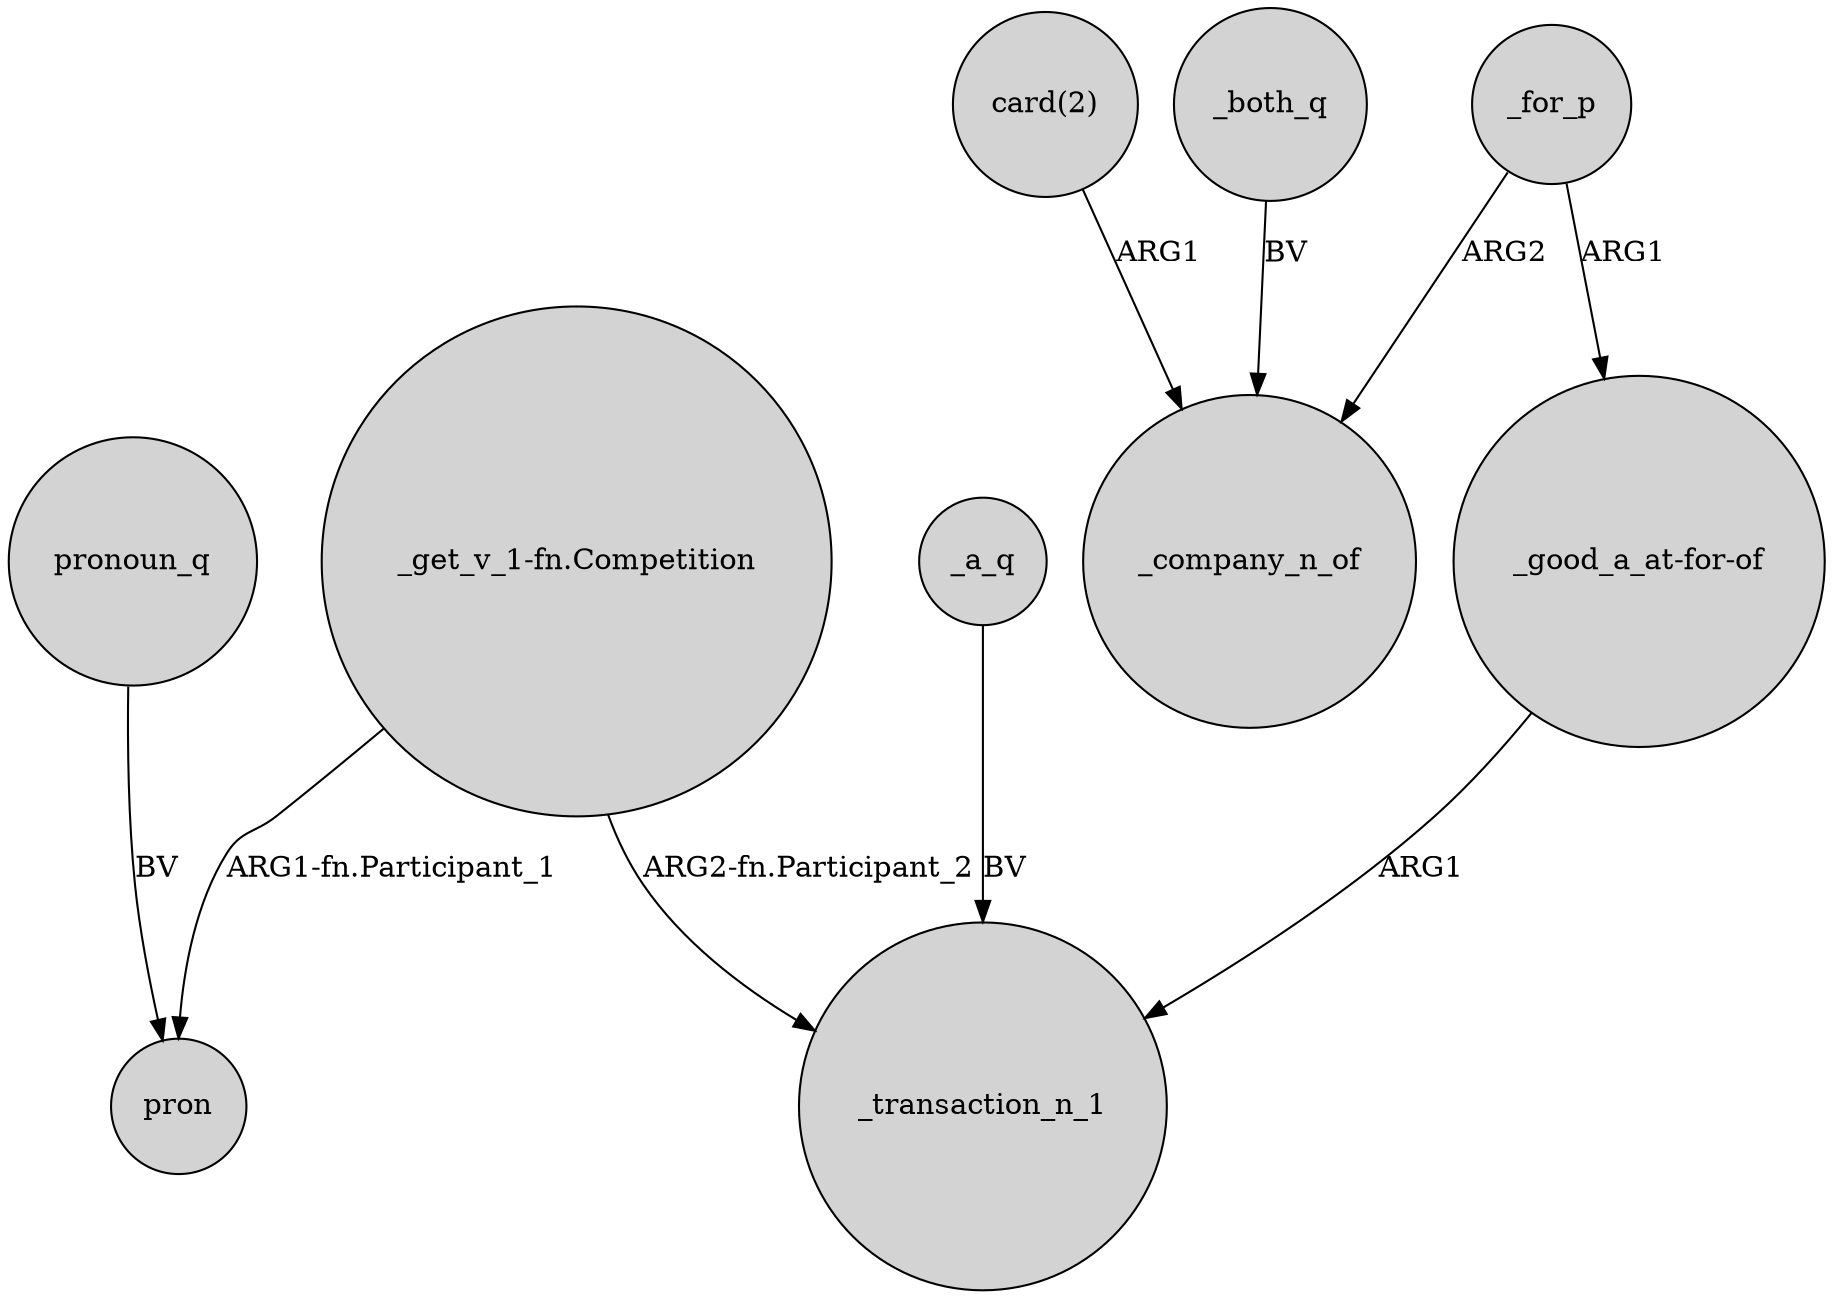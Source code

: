 digraph {
	node [shape=circle style=filled]
	"_get_v_1-fn.Competition" -> pron [label="ARG1-fn.Participant_1"]
	"_get_v_1-fn.Competition" -> _transaction_n_1 [label="ARG2-fn.Participant_2"]
	_for_p -> "_good_a_at-for-of" [label=ARG1]
	"card(2)" -> _company_n_of [label=ARG1]
	_a_q -> _transaction_n_1 [label=BV]
	_both_q -> _company_n_of [label=BV]
	"_good_a_at-for-of" -> _transaction_n_1 [label=ARG1]
	pronoun_q -> pron [label=BV]
	_for_p -> _company_n_of [label=ARG2]
}
